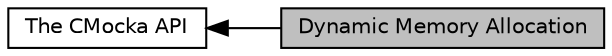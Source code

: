 digraph "Dynamic Memory Allocation"
{
  edge [fontname="Helvetica",fontsize="10",labelfontname="Helvetica",labelfontsize="10"];
  node [fontname="Helvetica",fontsize="10",shape=box];
  rankdir=LR;
  Node2 [label="The CMocka API",height=0.2,width=0.4,color="black", fillcolor="white", style="filled",URL="$group__cmocka.html",tooltip="These headers or their equivalents MUST be included prior to including this header file."];
  Node1 [label="Dynamic Memory Allocation",height=0.2,width=0.4,color="black", fillcolor="grey75", style="filled", fontcolor="black",tooltip=" "];
  Node2->Node1 [shape=plaintext, dir="back", style="solid"];
}
